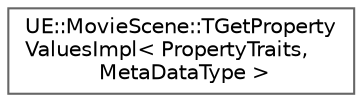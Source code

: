 digraph "Graphical Class Hierarchy"
{
 // INTERACTIVE_SVG=YES
 // LATEX_PDF_SIZE
  bgcolor="transparent";
  edge [fontname=Helvetica,fontsize=10,labelfontname=Helvetica,labelfontsize=10];
  node [fontname=Helvetica,fontsize=10,shape=box,height=0.2,width=0.4];
  rankdir="LR";
  Node0 [id="Node000000",label="UE::MovieScene::TGetProperty\lValuesImpl\< PropertyTraits,\l MetaDataType \>",height=0.2,width=0.4,color="grey40", fillcolor="white", style="filled",URL="$dd/d1f/structUE_1_1MovieScene_1_1TGetPropertyValuesImpl.html",tooltip=" "];
}
